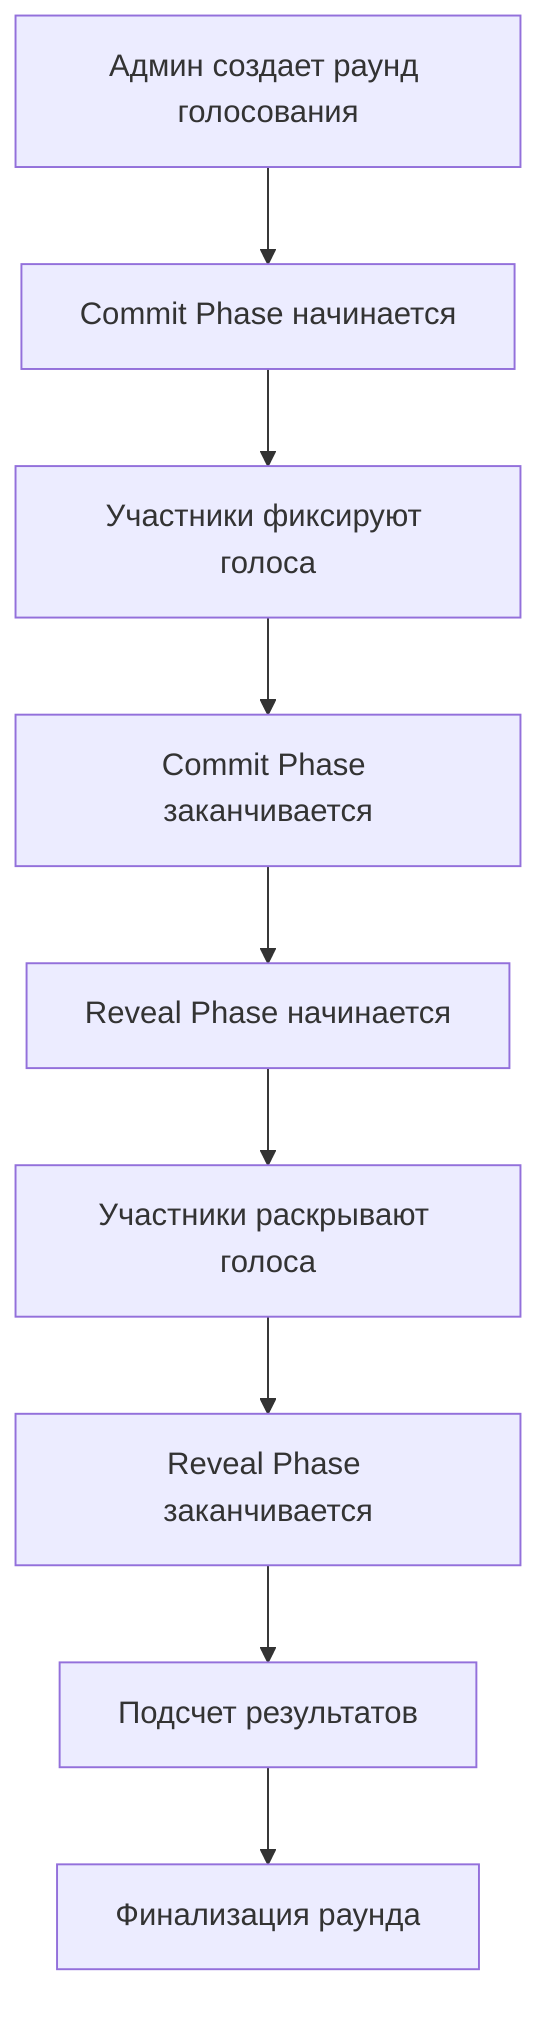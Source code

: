 graph TD
    A[Админ создает раунд голосования] --> B[Commit Phase начинается]
    B --> C[Участники фиксируют голоса]
    C --> D[Commit Phase заканчивается]
    D --> E[Reveal Phase начинается]
    E --> F[Участники раскрывают голоса]
    F --> G[Reveal Phase заканчивается]
    G --> H[Подсчет результатов]
    H --> I[Финализация раунда]